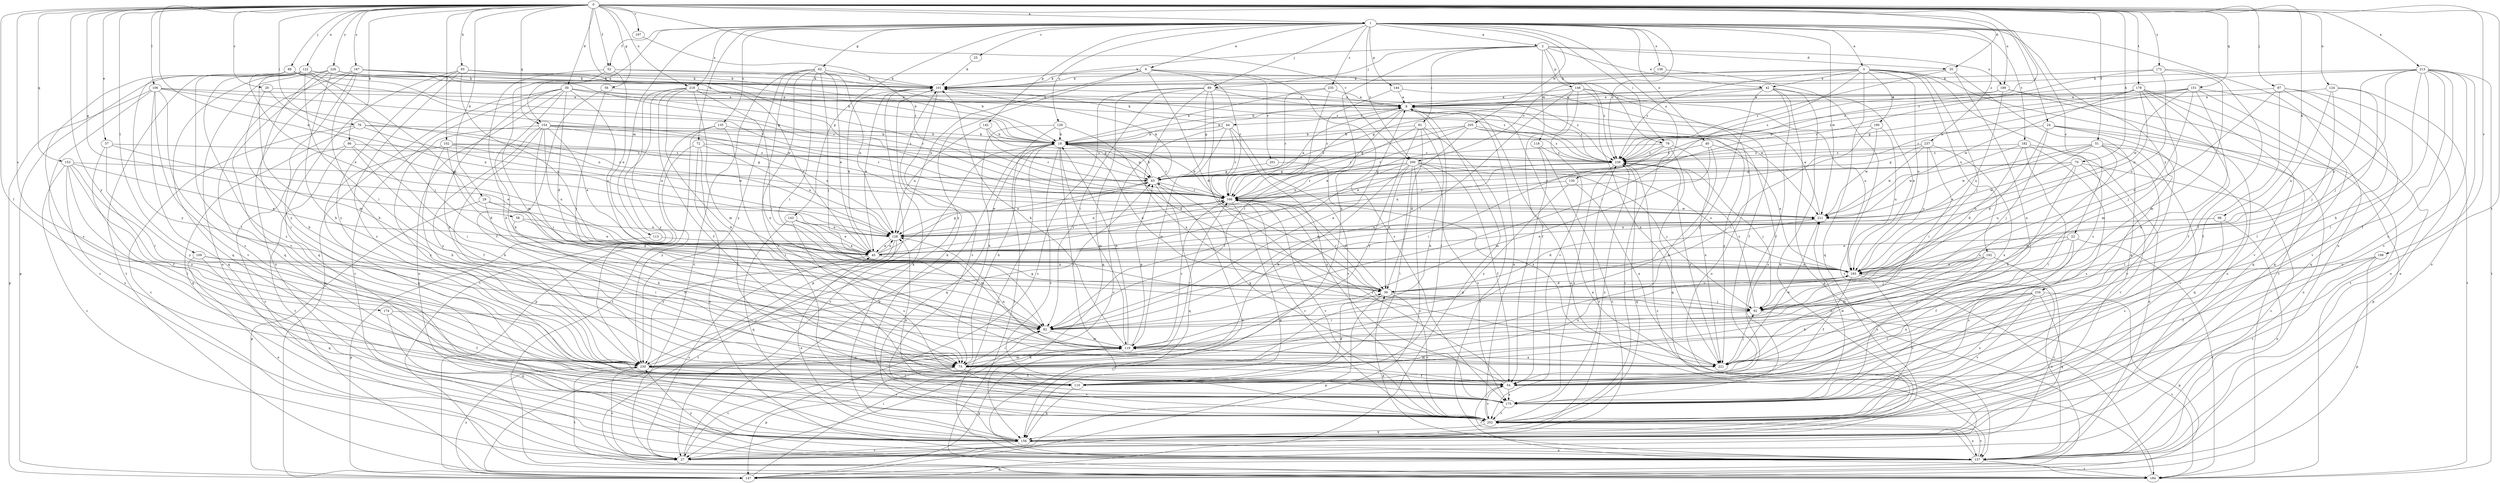 strict digraph  {
0;
1;
2;
3;
6;
8;
18;
20;
22;
24;
25;
27;
29;
30;
35;
36;
37;
40;
42;
44;
45;
51;
52;
54;
56;
58;
62;
63;
65;
70;
72;
73;
76;
79;
81;
82;
87;
88;
89;
92;
96;
98;
101;
102;
106;
109;
110;
113;
118;
119;
122;
124;
128;
129;
130;
135;
136;
137;
142;
143;
144;
146;
147;
151;
153;
154;
156;
166;
167;
172;
174;
175;
178;
182;
184;
189;
190;
192;
193;
197;
198;
200;
201;
202;
205;
211;
213;
218;
221;
226;
230;
234;
235;
237;
239;
0 -> 1  [label=a];
0 -> 18  [label=b];
0 -> 20  [label=c];
0 -> 29  [label=d];
0 -> 30  [label=d];
0 -> 35  [label=d];
0 -> 37  [label=e];
0 -> 51  [label=f];
0 -> 52  [label=f];
0 -> 56  [label=g];
0 -> 58  [label=g];
0 -> 65  [label=h];
0 -> 70  [label=h];
0 -> 76  [label=i];
0 -> 87  [label=j];
0 -> 88  [label=j];
0 -> 96  [label=k];
0 -> 98  [label=k];
0 -> 102  [label=l];
0 -> 106  [label=l];
0 -> 109  [label=l];
0 -> 110  [label=l];
0 -> 122  [label=n];
0 -> 124  [label=n];
0 -> 128  [label=n];
0 -> 151  [label=q];
0 -> 153  [label=q];
0 -> 154  [label=q];
0 -> 166  [label=r];
0 -> 167  [label=s];
0 -> 172  [label=s];
0 -> 174  [label=s];
0 -> 175  [label=s];
0 -> 178  [label=t];
0 -> 189  [label=u];
0 -> 197  [label=v];
0 -> 198  [label=v];
0 -> 200  [label=v];
0 -> 213  [label=x];
0 -> 218  [label=x];
0 -> 226  [label=y];
0 -> 230  [label=y];
1 -> 2  [label=a];
1 -> 3  [label=a];
1 -> 6  [label=a];
1 -> 22  [label=c];
1 -> 24  [label=c];
1 -> 25  [label=c];
1 -> 40  [label=e];
1 -> 52  [label=f];
1 -> 62  [label=g];
1 -> 72  [label=h];
1 -> 79  [label=i];
1 -> 89  [label=j];
1 -> 113  [label=m];
1 -> 129  [label=o];
1 -> 130  [label=o];
1 -> 135  [label=o];
1 -> 136  [label=o];
1 -> 137  [label=o];
1 -> 142  [label=p];
1 -> 143  [label=p];
1 -> 144  [label=p];
1 -> 154  [label=q];
1 -> 182  [label=t];
1 -> 200  [label=v];
1 -> 205  [label=w];
1 -> 211  [label=w];
1 -> 218  [label=x];
1 -> 234  [label=z];
1 -> 235  [label=z];
1 -> 237  [label=z];
1 -> 239  [label=z];
2 -> 35  [label=d];
2 -> 42  [label=e];
2 -> 73  [label=h];
2 -> 79  [label=i];
2 -> 81  [label=i];
2 -> 89  [label=j];
2 -> 101  [label=k];
2 -> 118  [label=m];
2 -> 146  [label=p];
2 -> 189  [label=u];
3 -> 42  [label=e];
3 -> 82  [label=i];
3 -> 92  [label=j];
3 -> 101  [label=k];
3 -> 156  [label=q];
3 -> 175  [label=s];
3 -> 184  [label=t];
3 -> 190  [label=u];
3 -> 192  [label=u];
3 -> 193  [label=u];
3 -> 200  [label=v];
3 -> 239  [label=z];
6 -> 36  [label=d];
6 -> 101  [label=k];
6 -> 128  [label=n];
6 -> 166  [label=r];
6 -> 175  [label=s];
6 -> 201  [label=v];
6 -> 230  [label=y];
8 -> 44  [label=e];
8 -> 45  [label=e];
8 -> 110  [label=l];
8 -> 137  [label=o];
8 -> 147  [label=p];
8 -> 166  [label=r];
8 -> 239  [label=z];
18 -> 8  [label=a];
18 -> 27  [label=c];
18 -> 36  [label=d];
18 -> 54  [label=f];
18 -> 63  [label=g];
18 -> 73  [label=h];
18 -> 119  [label=m];
18 -> 137  [label=o];
18 -> 156  [label=q];
18 -> 166  [label=r];
18 -> 202  [label=v];
18 -> 239  [label=z];
20 -> 8  [label=a];
20 -> 73  [label=h];
20 -> 128  [label=n];
22 -> 45  [label=e];
22 -> 54  [label=f];
22 -> 175  [label=s];
22 -> 184  [label=t];
22 -> 193  [label=u];
24 -> 18  [label=b];
24 -> 36  [label=d];
24 -> 92  [label=j];
24 -> 137  [label=o];
24 -> 147  [label=p];
24 -> 202  [label=v];
25 -> 101  [label=k];
27 -> 18  [label=b];
27 -> 239  [label=z];
29 -> 36  [label=d];
29 -> 73  [label=h];
29 -> 147  [label=p];
29 -> 211  [label=w];
30 -> 8  [label=a];
30 -> 27  [label=c];
30 -> 36  [label=d];
30 -> 73  [label=h];
30 -> 137  [label=o];
30 -> 147  [label=p];
30 -> 166  [label=r];
30 -> 193  [label=u];
30 -> 230  [label=y];
30 -> 239  [label=z];
35 -> 101  [label=k];
35 -> 156  [label=q];
35 -> 221  [label=x];
35 -> 239  [label=z];
36 -> 92  [label=j];
36 -> 147  [label=p];
36 -> 166  [label=r];
36 -> 193  [label=u];
36 -> 202  [label=v];
37 -> 45  [label=e];
37 -> 54  [label=f];
37 -> 230  [label=y];
37 -> 239  [label=z];
40 -> 73  [label=h];
40 -> 119  [label=m];
40 -> 193  [label=u];
40 -> 239  [label=z];
42 -> 8  [label=a];
42 -> 18  [label=b];
42 -> 54  [label=f];
42 -> 63  [label=g];
42 -> 147  [label=p];
42 -> 156  [label=q];
42 -> 193  [label=u];
42 -> 230  [label=y];
44 -> 18  [label=b];
44 -> 27  [label=c];
44 -> 101  [label=k];
44 -> 119  [label=m];
44 -> 166  [label=r];
44 -> 175  [label=s];
44 -> 202  [label=v];
45 -> 27  [label=c];
45 -> 63  [label=g];
45 -> 101  [label=k];
45 -> 128  [label=n];
45 -> 166  [label=r];
45 -> 193  [label=u];
45 -> 211  [label=w];
51 -> 45  [label=e];
51 -> 110  [label=l];
51 -> 119  [label=m];
51 -> 156  [label=q];
51 -> 193  [label=u];
51 -> 202  [label=v];
51 -> 211  [label=w];
51 -> 239  [label=z];
52 -> 18  [label=b];
52 -> 45  [label=e];
52 -> 73  [label=h];
52 -> 101  [label=k];
52 -> 119  [label=m];
54 -> 63  [label=g];
54 -> 166  [label=r];
54 -> 175  [label=s];
54 -> 202  [label=v];
56 -> 8  [label=a];
56 -> 54  [label=f];
56 -> 82  [label=i];
58 -> 45  [label=e];
58 -> 73  [label=h];
58 -> 128  [label=n];
62 -> 27  [label=c];
62 -> 45  [label=e];
62 -> 82  [label=i];
62 -> 92  [label=j];
62 -> 101  [label=k];
62 -> 128  [label=n];
62 -> 202  [label=v];
62 -> 221  [label=x];
62 -> 230  [label=y];
63 -> 18  [label=b];
63 -> 101  [label=k];
63 -> 128  [label=n];
63 -> 137  [label=o];
63 -> 156  [label=q];
63 -> 166  [label=r];
65 -> 101  [label=k];
65 -> 156  [label=q];
65 -> 166  [label=r];
65 -> 175  [label=s];
65 -> 193  [label=u];
65 -> 230  [label=y];
70 -> 27  [label=c];
70 -> 63  [label=g];
70 -> 73  [label=h];
70 -> 166  [label=r];
70 -> 193  [label=u];
70 -> 202  [label=v];
70 -> 211  [label=w];
72 -> 110  [label=l];
72 -> 128  [label=n];
72 -> 137  [label=o];
72 -> 230  [label=y];
72 -> 239  [label=z];
73 -> 27  [label=c];
73 -> 54  [label=f];
73 -> 82  [label=i];
73 -> 119  [label=m];
73 -> 147  [label=p];
73 -> 193  [label=u];
73 -> 202  [label=v];
76 -> 18  [label=b];
76 -> 27  [label=c];
76 -> 128  [label=n];
76 -> 156  [label=q];
76 -> 166  [label=r];
79 -> 82  [label=i];
79 -> 128  [label=n];
79 -> 156  [label=q];
79 -> 202  [label=v];
79 -> 221  [label=x];
79 -> 239  [label=z];
81 -> 18  [label=b];
81 -> 36  [label=d];
81 -> 73  [label=h];
81 -> 166  [label=r];
81 -> 184  [label=t];
81 -> 230  [label=y];
82 -> 8  [label=a];
82 -> 119  [label=m];
87 -> 8  [label=a];
87 -> 36  [label=d];
87 -> 54  [label=f];
87 -> 137  [label=o];
87 -> 156  [label=q];
87 -> 202  [label=v];
88 -> 45  [label=e];
88 -> 63  [label=g];
88 -> 101  [label=k];
88 -> 166  [label=r];
88 -> 175  [label=s];
88 -> 230  [label=y];
89 -> 8  [label=a];
89 -> 27  [label=c];
89 -> 63  [label=g];
89 -> 82  [label=i];
89 -> 92  [label=j];
89 -> 156  [label=q];
89 -> 211  [label=w];
89 -> 221  [label=x];
92 -> 82  [label=i];
92 -> 184  [label=t];
92 -> 239  [label=z];
96 -> 27  [label=c];
96 -> 73  [label=h];
96 -> 82  [label=i];
96 -> 184  [label=t];
96 -> 239  [label=z];
98 -> 45  [label=e];
98 -> 128  [label=n];
98 -> 137  [label=o];
98 -> 175  [label=s];
101 -> 8  [label=a];
101 -> 45  [label=e];
101 -> 147  [label=p];
101 -> 202  [label=v];
102 -> 36  [label=d];
102 -> 63  [label=g];
102 -> 73  [label=h];
102 -> 211  [label=w];
102 -> 230  [label=y];
102 -> 239  [label=z];
106 -> 8  [label=a];
106 -> 27  [label=c];
106 -> 128  [label=n];
106 -> 147  [label=p];
106 -> 156  [label=q];
106 -> 175  [label=s];
106 -> 202  [label=v];
106 -> 211  [label=w];
109 -> 82  [label=i];
109 -> 137  [label=o];
109 -> 156  [label=q];
109 -> 193  [label=u];
110 -> 36  [label=d];
110 -> 156  [label=q];
113 -> 45  [label=e];
113 -> 147  [label=p];
118 -> 27  [label=c];
118 -> 54  [label=f];
118 -> 239  [label=z];
119 -> 18  [label=b];
119 -> 63  [label=g];
119 -> 73  [label=h];
119 -> 101  [label=k];
119 -> 147  [label=p];
119 -> 166  [label=r];
119 -> 221  [label=x];
119 -> 230  [label=y];
122 -> 18  [label=b];
122 -> 82  [label=i];
122 -> 92  [label=j];
122 -> 101  [label=k];
122 -> 110  [label=l];
122 -> 119  [label=m];
122 -> 147  [label=p];
122 -> 175  [label=s];
122 -> 184  [label=t];
122 -> 193  [label=u];
124 -> 8  [label=a];
124 -> 92  [label=j];
124 -> 110  [label=l];
124 -> 184  [label=t];
124 -> 193  [label=u];
128 -> 45  [label=e];
128 -> 184  [label=t];
128 -> 230  [label=y];
129 -> 18  [label=b];
129 -> 36  [label=d];
129 -> 73  [label=h];
129 -> 184  [label=t];
130 -> 166  [label=r];
130 -> 221  [label=x];
130 -> 230  [label=y];
135 -> 18  [label=b];
135 -> 110  [label=l];
135 -> 147  [label=p];
135 -> 184  [label=t];
136 -> 101  [label=k];
136 -> 184  [label=t];
137 -> 36  [label=d];
137 -> 54  [label=f];
137 -> 147  [label=p];
137 -> 184  [label=t];
137 -> 202  [label=v];
137 -> 230  [label=y];
142 -> 18  [label=b];
142 -> 63  [label=g];
142 -> 128  [label=n];
142 -> 166  [label=r];
143 -> 45  [label=e];
143 -> 119  [label=m];
143 -> 128  [label=n];
143 -> 156  [label=q];
143 -> 175  [label=s];
144 -> 8  [label=a];
144 -> 54  [label=f];
144 -> 166  [label=r];
146 -> 8  [label=a];
146 -> 54  [label=f];
146 -> 82  [label=i];
146 -> 137  [label=o];
146 -> 193  [label=u];
146 -> 202  [label=v];
146 -> 221  [label=x];
147 -> 82  [label=i];
147 -> 230  [label=y];
151 -> 8  [label=a];
151 -> 63  [label=g];
151 -> 92  [label=j];
151 -> 137  [label=o];
151 -> 156  [label=q];
151 -> 166  [label=r];
151 -> 211  [label=w];
151 -> 221  [label=x];
153 -> 27  [label=c];
153 -> 45  [label=e];
153 -> 63  [label=g];
153 -> 82  [label=i];
153 -> 110  [label=l];
153 -> 175  [label=s];
153 -> 230  [label=y];
154 -> 18  [label=b];
154 -> 45  [label=e];
154 -> 54  [label=f];
154 -> 82  [label=i];
154 -> 128  [label=n];
154 -> 156  [label=q];
154 -> 166  [label=r];
154 -> 193  [label=u];
154 -> 230  [label=y];
154 -> 239  [label=z];
156 -> 27  [label=c];
156 -> 45  [label=e];
156 -> 101  [label=k];
156 -> 137  [label=o];
156 -> 239  [label=z];
166 -> 8  [label=a];
166 -> 18  [label=b];
166 -> 36  [label=d];
166 -> 128  [label=n];
166 -> 156  [label=q];
166 -> 202  [label=v];
166 -> 211  [label=w];
167 -> 73  [label=h];
167 -> 101  [label=k];
167 -> 137  [label=o];
167 -> 156  [label=q];
167 -> 166  [label=r];
167 -> 230  [label=y];
167 -> 239  [label=z];
172 -> 54  [label=f];
172 -> 101  [label=k];
172 -> 119  [label=m];
172 -> 166  [label=r];
172 -> 193  [label=u];
174 -> 54  [label=f];
174 -> 82  [label=i];
174 -> 156  [label=q];
175 -> 128  [label=n];
175 -> 202  [label=v];
175 -> 211  [label=w];
178 -> 8  [label=a];
178 -> 54  [label=f];
178 -> 119  [label=m];
178 -> 128  [label=n];
178 -> 156  [label=q];
178 -> 202  [label=v];
178 -> 211  [label=w];
178 -> 239  [label=z];
182 -> 36  [label=d];
182 -> 110  [label=l];
182 -> 137  [label=o];
182 -> 175  [label=s];
182 -> 211  [label=w];
182 -> 239  [label=z];
184 -> 8  [label=a];
189 -> 8  [label=a];
189 -> 137  [label=o];
189 -> 184  [label=t];
189 -> 193  [label=u];
189 -> 239  [label=z];
190 -> 18  [label=b];
190 -> 82  [label=i];
190 -> 193  [label=u];
190 -> 211  [label=w];
192 -> 27  [label=c];
192 -> 92  [label=j];
192 -> 119  [label=m];
192 -> 175  [label=s];
192 -> 193  [label=u];
192 -> 221  [label=x];
193 -> 36  [label=d];
193 -> 54  [label=f];
193 -> 137  [label=o];
193 -> 202  [label=v];
197 -> 166  [label=r];
198 -> 54  [label=f];
198 -> 147  [label=p];
198 -> 193  [label=u];
198 -> 202  [label=v];
200 -> 27  [label=c];
200 -> 36  [label=d];
200 -> 54  [label=f];
200 -> 63  [label=g];
200 -> 73  [label=h];
200 -> 82  [label=i];
200 -> 92  [label=j];
200 -> 110  [label=l];
200 -> 166  [label=r];
200 -> 175  [label=s];
200 -> 193  [label=u];
201 -> 63  [label=g];
201 -> 221  [label=x];
202 -> 8  [label=a];
202 -> 101  [label=k];
202 -> 137  [label=o];
202 -> 156  [label=q];
202 -> 166  [label=r];
202 -> 239  [label=z];
205 -> 18  [label=b];
205 -> 45  [label=e];
205 -> 63  [label=g];
205 -> 166  [label=r];
205 -> 175  [label=s];
205 -> 221  [label=x];
205 -> 239  [label=z];
211 -> 8  [label=a];
211 -> 36  [label=d];
211 -> 128  [label=n];
213 -> 54  [label=f];
213 -> 73  [label=h];
213 -> 92  [label=j];
213 -> 101  [label=k];
213 -> 110  [label=l];
213 -> 137  [label=o];
213 -> 175  [label=s];
213 -> 184  [label=t];
213 -> 193  [label=u];
213 -> 202  [label=v];
213 -> 239  [label=z];
218 -> 8  [label=a];
218 -> 45  [label=e];
218 -> 54  [label=f];
218 -> 73  [label=h];
218 -> 82  [label=i];
218 -> 119  [label=m];
218 -> 184  [label=t];
218 -> 230  [label=y];
218 -> 239  [label=z];
221 -> 92  [label=j];
221 -> 119  [label=m];
221 -> 128  [label=n];
221 -> 211  [label=w];
226 -> 18  [label=b];
226 -> 73  [label=h];
226 -> 101  [label=k];
226 -> 110  [label=l];
226 -> 137  [label=o];
226 -> 156  [label=q];
226 -> 202  [label=v];
226 -> 239  [label=z];
230 -> 27  [label=c];
230 -> 54  [label=f];
230 -> 63  [label=g];
230 -> 110  [label=l];
230 -> 166  [label=r];
230 -> 184  [label=t];
230 -> 202  [label=v];
234 -> 73  [label=h];
234 -> 92  [label=j];
234 -> 110  [label=l];
234 -> 147  [label=p];
234 -> 156  [label=q];
234 -> 175  [label=s];
234 -> 202  [label=v];
234 -> 221  [label=x];
235 -> 8  [label=a];
235 -> 18  [label=b];
235 -> 82  [label=i];
235 -> 166  [label=r];
237 -> 63  [label=g];
237 -> 82  [label=i];
237 -> 193  [label=u];
237 -> 211  [label=w];
237 -> 221  [label=x];
237 -> 239  [label=z];
239 -> 63  [label=g];
239 -> 92  [label=j];
239 -> 128  [label=n];
239 -> 156  [label=q];
239 -> 175  [label=s];
239 -> 221  [label=x];
}
